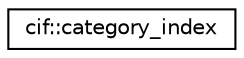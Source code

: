 digraph "Graphical Class Hierarchy"
{
  edge [fontname="Helvetica",fontsize="10",labelfontname="Helvetica",labelfontsize="10"];
  node [fontname="Helvetica",fontsize="10",shape=record];
  rankdir="LR";
  Node0 [label="cif::category_index",height=0.2,width=0.4,color="black", fillcolor="white", style="filled",URL="$classcif_1_1category__index.html"];
}
